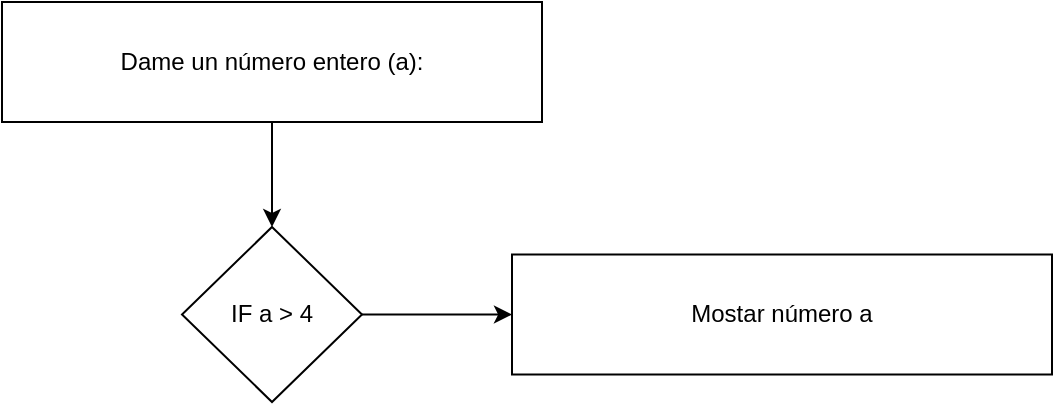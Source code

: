 <mxfile version="12.5.5" type="github">
  <diagram id="C5RBs43oDa-KdzZeNtuy" name="Page-1">
    <mxGraphModel dx="868" dy="516" grid="1" gridSize="10" guides="1" tooltips="1" connect="1" arrows="1" fold="1" page="1" pageScale="1" pageWidth="827" pageHeight="1169" math="0" shadow="0">
      <root>
        <mxCell id="WIyWlLk6GJQsqaUBKTNV-0"/>
        <mxCell id="WIyWlLk6GJQsqaUBKTNV-1" parent="WIyWlLk6GJQsqaUBKTNV-0"/>
        <mxCell id="DnD7M6hQlHzNACPniD5b-13" value="" style="edgeStyle=orthogonalEdgeStyle;rounded=0;orthogonalLoop=1;jettySize=auto;html=1;strokeColor=#000000;fontFamily=Helvetica;align=center;" edge="1" parent="WIyWlLk6GJQsqaUBKTNV-1" source="DnD7M6hQlHzNACPniD5b-1" target="DnD7M6hQlHzNACPniD5b-11">
          <mxGeometry relative="1" as="geometry"/>
        </mxCell>
        <mxCell id="DnD7M6hQlHzNACPniD5b-1" value="IF a &amp;gt; 4" style="rhombus;whiteSpace=wrap;html=1;fontFamily=Helvetica;rotation=0;" vertex="1" parent="WIyWlLk6GJQsqaUBKTNV-1">
          <mxGeometry x="345" y="422.5" width="90" height="87.5" as="geometry"/>
        </mxCell>
        <mxCell id="DnD7M6hQlHzNACPniD5b-8" style="edgeStyle=orthogonalEdgeStyle;rounded=0;orthogonalLoop=1;jettySize=auto;html=1;strokeColor=#000000;fontFamily=Helvetica;align=center;" edge="1" parent="WIyWlLk6GJQsqaUBKTNV-1" source="DnD7M6hQlHzNACPniD5b-2" target="DnD7M6hQlHzNACPniD5b-1">
          <mxGeometry relative="1" as="geometry"/>
        </mxCell>
        <mxCell id="DnD7M6hQlHzNACPniD5b-2" value="Dame un número entero (a):" style="rounded=0;whiteSpace=wrap;html=1;fontFamily=Helvetica;strokeColor=#000000;" vertex="1" parent="WIyWlLk6GJQsqaUBKTNV-1">
          <mxGeometry x="255" y="310" width="270" height="60" as="geometry"/>
        </mxCell>
        <mxCell id="DnD7M6hQlHzNACPniD5b-11" value="Mostar número a" style="rounded=0;whiteSpace=wrap;html=1;fontFamily=Helvetica;strokeColor=#000000;" vertex="1" parent="WIyWlLk6GJQsqaUBKTNV-1">
          <mxGeometry x="510" y="436.25" width="270" height="60" as="geometry"/>
        </mxCell>
      </root>
    </mxGraphModel>
  </diagram>
</mxfile>
